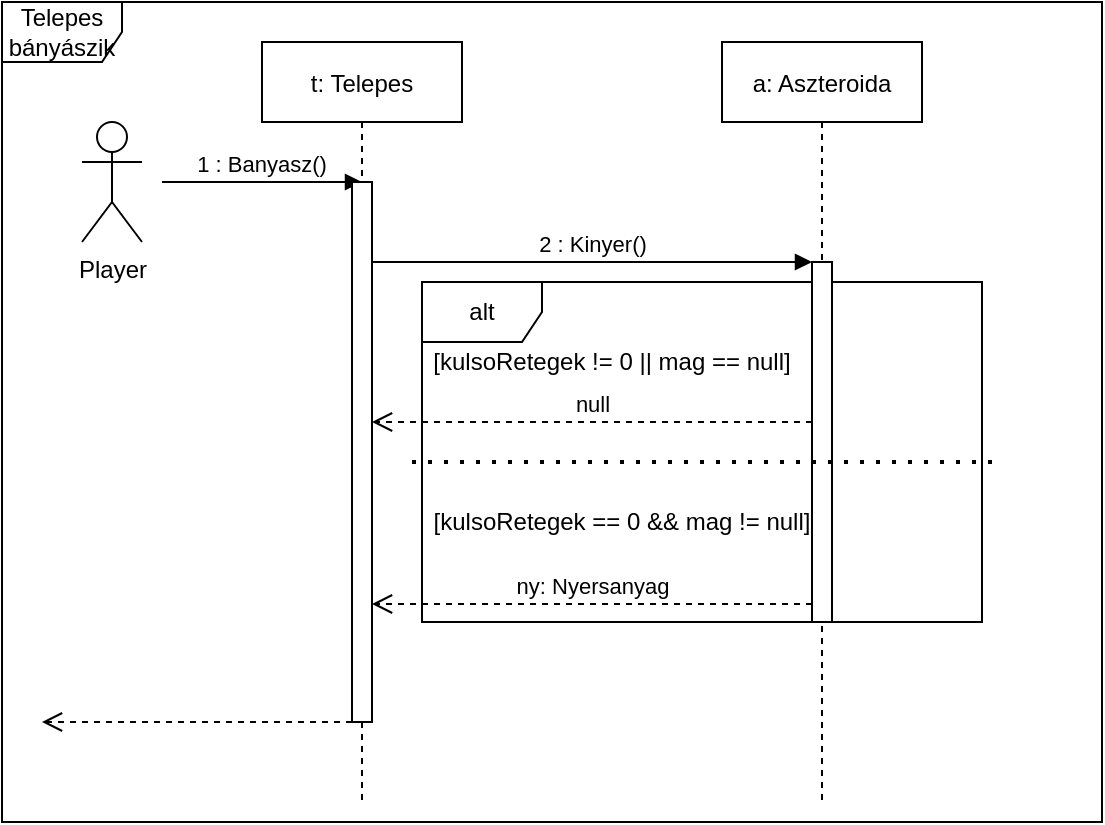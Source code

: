 <mxfile version="14.4.4" type="github">
  <diagram id="VVFKpRvqFjl7gARZcWGk" name="Page-1">
    <mxGraphModel dx="1146" dy="548" grid="1" gridSize="10" guides="1" tooltips="1" connect="1" arrows="1" fold="1" page="1" pageScale="1" pageWidth="1654" pageHeight="1169" math="0" shadow="0">
      <root>
        <mxCell id="0" />
        <mxCell id="1" parent="0" />
        <mxCell id="vqimeBPMXp0hThwr_h1M-1" value="Telepes bányászik" style="shape=umlFrame;whiteSpace=wrap;html=1;" vertex="1" parent="1">
          <mxGeometry x="10" y="140" width="550" height="410" as="geometry" />
        </mxCell>
        <mxCell id="zSJl11AfbI7iIOge1kKg-2" value="alt" style="shape=umlFrame;whiteSpace=wrap;html=1;" parent="1" vertex="1">
          <mxGeometry x="220" y="280" width="280" height="170" as="geometry" />
        </mxCell>
        <mxCell id="zSJl11AfbI7iIOge1kKg-3" value="t: Telepes" style="shape=umlLifeline;perimeter=lifelinePerimeter;container=1;collapsible=0;recursiveResize=0;rounded=0;shadow=0;strokeWidth=1;" parent="1" vertex="1">
          <mxGeometry x="140" y="160" width="100" height="380" as="geometry" />
        </mxCell>
        <mxCell id="zSJl11AfbI7iIOge1kKg-4" value="1 : Banyasz()" style="verticalAlign=bottom;startArrow=none;endArrow=block;startSize=8;shadow=0;strokeWidth=1;startFill=0;" parent="zSJl11AfbI7iIOge1kKg-3" edge="1">
          <mxGeometry relative="1" as="geometry">
            <mxPoint x="-50" y="70" as="sourcePoint" />
            <mxPoint x="50" y="70" as="targetPoint" />
            <Array as="points" />
          </mxGeometry>
        </mxCell>
        <mxCell id="zSJl11AfbI7iIOge1kKg-5" value="" style="html=1;points=[];perimeter=orthogonalPerimeter;" parent="zSJl11AfbI7iIOge1kKg-3" vertex="1">
          <mxGeometry x="45" y="70" width="10" height="270" as="geometry" />
        </mxCell>
        <mxCell id="zSJl11AfbI7iIOge1kKg-8" value="[kulsoRetegek == 0 &amp;amp;&amp;amp; mag != null]" style="text;html=1;strokeColor=none;fillColor=none;align=center;verticalAlign=middle;whiteSpace=wrap;rounded=0;" parent="1" vertex="1">
          <mxGeometry x="220" y="370" width="200" height="60" as="geometry" />
        </mxCell>
        <mxCell id="zSJl11AfbI7iIOge1kKg-9" value="a: Aszteroida" style="shape=umlLifeline;perimeter=lifelinePerimeter;container=1;collapsible=0;recursiveResize=0;rounded=0;shadow=0;strokeWidth=1;" parent="1" vertex="1">
          <mxGeometry x="370" y="160" width="100" height="380" as="geometry" />
        </mxCell>
        <mxCell id="zSJl11AfbI7iIOge1kKg-12" value="" style="html=1;points=[];perimeter=orthogonalPerimeter;" parent="zSJl11AfbI7iIOge1kKg-9" vertex="1">
          <mxGeometry x="45" y="110" width="10" height="180" as="geometry" />
        </mxCell>
        <mxCell id="zSJl11AfbI7iIOge1kKg-15" value="2 : Kinyer()" style="html=1;verticalAlign=bottom;endArrow=block;entryX=0;entryY=0;" parent="1" source="zSJl11AfbI7iIOge1kKg-5" target="zSJl11AfbI7iIOge1kKg-12" edge="1">
          <mxGeometry relative="1" as="geometry">
            <mxPoint x="204" y="310" as="sourcePoint" />
            <Array as="points" />
          </mxGeometry>
        </mxCell>
        <mxCell id="zSJl11AfbI7iIOge1kKg-16" value="ny: Nyersanyag" style="html=1;verticalAlign=bottom;endArrow=open;dashed=1;endSize=8;exitX=0;exitY=0.95;" parent="1" source="zSJl11AfbI7iIOge1kKg-12" target="zSJl11AfbI7iIOge1kKg-5" edge="1">
          <mxGeometry relative="1" as="geometry">
            <mxPoint x="305" y="376" as="targetPoint" />
          </mxGeometry>
        </mxCell>
        <mxCell id="zSJl11AfbI7iIOge1kKg-19" value="" style="html=1;verticalAlign=bottom;endArrow=open;dashed=1;endSize=8;" parent="1" source="zSJl11AfbI7iIOge1kKg-5" edge="1">
          <mxGeometry relative="1" as="geometry">
            <mxPoint x="190" y="550" as="sourcePoint" />
            <mxPoint x="30" y="500" as="targetPoint" />
            <Array as="points" />
          </mxGeometry>
        </mxCell>
        <mxCell id="COrFsFIs_BeAz8n5O331-2" value="null" style="html=1;verticalAlign=bottom;endArrow=open;dashed=1;endSize=8;" parent="1" source="zSJl11AfbI7iIOge1kKg-12" target="zSJl11AfbI7iIOge1kKg-5" edge="1">
          <mxGeometry relative="1" as="geometry">
            <mxPoint x="350" y="380" as="sourcePoint" />
            <mxPoint x="270" y="380" as="targetPoint" />
            <Array as="points">
              <mxPoint x="340" y="350" />
            </Array>
          </mxGeometry>
        </mxCell>
        <mxCell id="COrFsFIs_BeAz8n5O331-3" value="" style="endArrow=none;dashed=1;html=1;dashPattern=1 3;strokeWidth=2;" parent="1" edge="1">
          <mxGeometry width="50" height="50" relative="1" as="geometry">
            <mxPoint x="215" y="370" as="sourcePoint" />
            <mxPoint x="505" y="370" as="targetPoint" />
          </mxGeometry>
        </mxCell>
        <mxCell id="COrFsFIs_BeAz8n5O331-4" value="[kulsoRetegek != 0 || mag == null]" style="text;html=1;strokeColor=none;fillColor=none;align=center;verticalAlign=middle;whiteSpace=wrap;rounded=0;" parent="1" vertex="1">
          <mxGeometry x="220" y="310" width="190" height="20" as="geometry" />
        </mxCell>
        <mxCell id="nu7BwhTsU7Kcs7VVQeaL-2" value="Player" style="shape=umlActor;verticalLabelPosition=bottom;verticalAlign=top;html=1;" vertex="1" parent="1">
          <mxGeometry x="50" y="200" width="30" height="60" as="geometry" />
        </mxCell>
      </root>
    </mxGraphModel>
  </diagram>
</mxfile>
